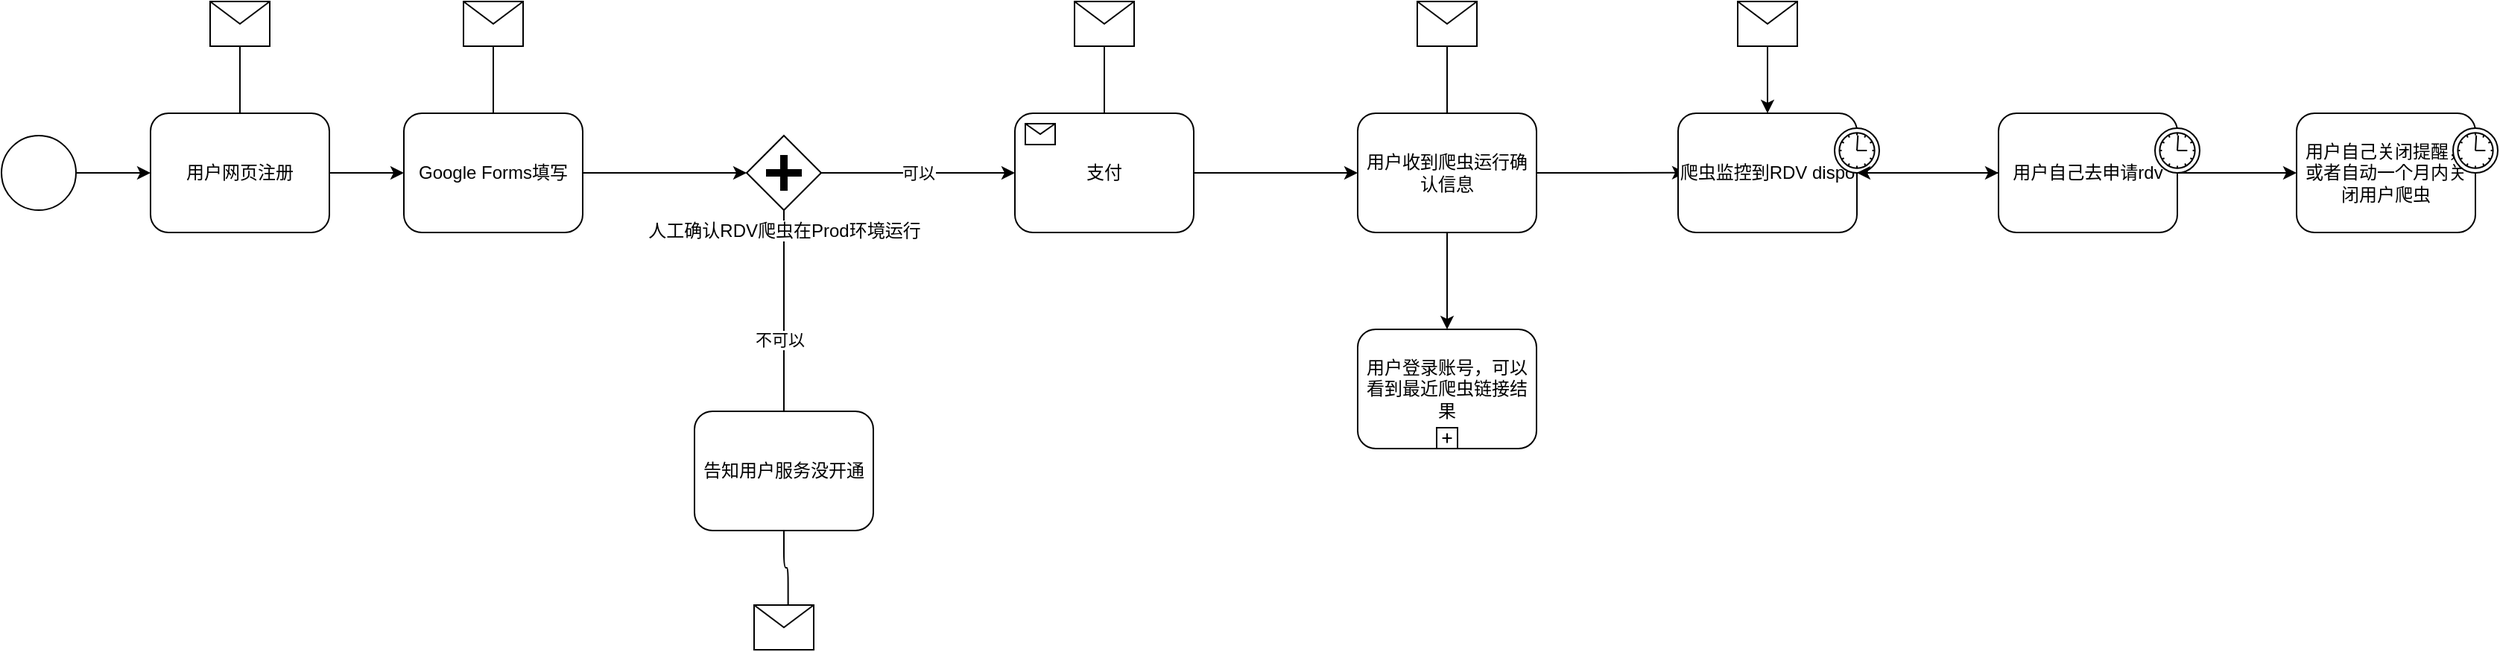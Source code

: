 <mxfile version="13.6.6" type="github">
  <diagram name="Page-1" id="2a216829-ef6e-dabb-86c1-c78162f3ba2b">
    <mxGraphModel dx="2076" dy="1096" grid="1" gridSize="10" guides="1" tooltips="1" connect="1" arrows="1" fold="1" page="1" pageScale="1" pageWidth="850" pageHeight="1100" background="#ffffff" math="0" shadow="0">
      <root>
        <mxCell id="0" />
        <mxCell id="1" parent="0" />
        <mxCell id="7a84cebc1def654-1" value="" style="shape=mxgraph.bpmn.shape;html=1;verticalLabelPosition=bottom;labelBackgroundColor=#ffffff;verticalAlign=top;perimeter=ellipsePerimeter;outline=standard;symbol=general;" parent="1" vertex="1">
          <mxGeometry x="260" y="265" width="50" height="50" as="geometry" />
        </mxCell>
        <mxCell id="7a84cebc1def654-2" value="用户网页注册" style="shape=ext;rounded=1;html=1;whiteSpace=wrap;" parent="1" vertex="1">
          <mxGeometry x="360" y="250" width="120" height="80" as="geometry" />
        </mxCell>
        <mxCell id="7a84cebc1def654-3" value="Google Forms填写" style="shape=ext;rounded=1;html=1;whiteSpace=wrap;" parent="1" vertex="1">
          <mxGeometry x="530" y="250" width="120" height="80" as="geometry" />
        </mxCell>
        <mxCell id="7a84cebc1def654-4" value="" style="shape=message;whiteSpace=wrap;html=1;" parent="1" vertex="1">
          <mxGeometry x="400" y="175" width="40" height="30" as="geometry" />
        </mxCell>
        <mxCell id="7a84cebc1def654-5" value="" style="shape=message;whiteSpace=wrap;html=1;" parent="1" vertex="1">
          <mxGeometry x="570" y="175" width="40" height="30" as="geometry" />
        </mxCell>
        <mxCell id="IsLOzm8ckDeH0rPqSsLd-9" style="edgeStyle=orthogonalEdgeStyle;rounded=0;orthogonalLoop=1;jettySize=auto;html=1;exitX=1;exitY=0.5;exitDx=0;exitDy=0;" edge="1" parent="1" source="7a84cebc1def654-12">
          <mxGeometry relative="1" as="geometry">
            <mxPoint x="1390" y="289.857" as="targetPoint" />
          </mxGeometry>
        </mxCell>
        <mxCell id="IsLOzm8ckDeH0rPqSsLd-12" style="edgeStyle=orthogonalEdgeStyle;rounded=0;orthogonalLoop=1;jettySize=auto;html=1;" edge="1" parent="1" source="7a84cebc1def654-12" target="IsLOzm8ckDeH0rPqSsLd-10">
          <mxGeometry relative="1" as="geometry" />
        </mxCell>
        <mxCell id="7a84cebc1def654-12" value="用户收到爬虫运行确认信息" style="html=1;whiteSpace=wrap;rounded=1;" parent="1" vertex="1">
          <mxGeometry x="1170" y="250" width="120" height="80" as="geometry" />
        </mxCell>
        <mxCell id="IsLOzm8ckDeH0rPqSsLd-41" style="edgeStyle=orthogonalEdgeStyle;rounded=1;orthogonalLoop=1;jettySize=auto;html=1;exitX=1;exitY=0.5;exitDx=0;exitDy=0;entryX=0;entryY=0.5;entryDx=0;entryDy=0;" edge="1" parent="1" source="7a84cebc1def654-14" target="7a84cebc1def654-12">
          <mxGeometry relative="1" as="geometry" />
        </mxCell>
        <mxCell id="7a84cebc1def654-14" value="支付" style="html=1;whiteSpace=wrap;rounded=1;" parent="1" vertex="1">
          <mxGeometry x="940" y="250" width="120" height="80" as="geometry" />
        </mxCell>
        <mxCell id="7a84cebc1def654-15" value="" style="html=1;shape=message;" parent="7a84cebc1def654-14" vertex="1">
          <mxGeometry width="20" height="14" relative="1" as="geometry">
            <mxPoint x="7" y="7" as="offset" />
          </mxGeometry>
        </mxCell>
        <mxCell id="7a84cebc1def654-27" value="" style="shape=message;whiteSpace=wrap;html=1;" parent="1" vertex="1">
          <mxGeometry x="980" y="175" width="40" height="30" as="geometry" />
        </mxCell>
        <mxCell id="7a84cebc1def654-28" value="" style="shape=message;whiteSpace=wrap;html=1;" parent="1" vertex="1">
          <mxGeometry x="1210" y="175" width="40" height="30" as="geometry" />
        </mxCell>
        <mxCell id="7a84cebc1def654-36" style="edgeStyle=orthogonalEdgeStyle;rounded=0;html=1;jettySize=auto;orthogonalLoop=1;" parent="1" source="7a84cebc1def654-1" target="7a84cebc1def654-2" edge="1">
          <mxGeometry relative="1" as="geometry" />
        </mxCell>
        <mxCell id="7a84cebc1def654-37" style="edgeStyle=orthogonalEdgeStyle;rounded=0;html=1;jettySize=auto;orthogonalLoop=1;endArrow=none;endFill=0;" parent="1" source="7a84cebc1def654-4" target="7a84cebc1def654-2" edge="1">
          <mxGeometry relative="1" as="geometry" />
        </mxCell>
        <mxCell id="7a84cebc1def654-38" style="edgeStyle=orthogonalEdgeStyle;rounded=0;html=1;jettySize=auto;orthogonalLoop=1;endArrow=none;endFill=0;" parent="1" source="7a84cebc1def654-5" target="7a84cebc1def654-3" edge="1">
          <mxGeometry relative="1" as="geometry" />
        </mxCell>
        <mxCell id="7a84cebc1def654-39" style="edgeStyle=orthogonalEdgeStyle;rounded=0;html=1;jettySize=auto;orthogonalLoop=1;" parent="1" source="7a84cebc1def654-2" target="7a84cebc1def654-3" edge="1">
          <mxGeometry relative="1" as="geometry" />
        </mxCell>
        <mxCell id="7a84cebc1def654-41" style="edgeStyle=orthogonalEdgeStyle;rounded=0;html=1;jettySize=auto;orthogonalLoop=1;endArrow=none;endFill=0;" parent="1" source="7a84cebc1def654-27" target="7a84cebc1def654-14" edge="1">
          <mxGeometry relative="1" as="geometry" />
        </mxCell>
        <mxCell id="7a84cebc1def654-42" style="edgeStyle=orthogonalEdgeStyle;rounded=0;html=1;jettySize=auto;orthogonalLoop=1;endArrow=none;endFill=0;" parent="1" source="7a84cebc1def654-28" target="7a84cebc1def654-12" edge="1">
          <mxGeometry relative="1" as="geometry" />
        </mxCell>
        <mxCell id="IsLOzm8ckDeH0rPqSsLd-10" value="用户登录账号，可以看到最近爬虫链接结果" style="html=1;whiteSpace=wrap;rounded=1;" vertex="1" parent="1">
          <mxGeometry x="1170" y="395" width="120" height="80" as="geometry" />
        </mxCell>
        <mxCell id="IsLOzm8ckDeH0rPqSsLd-11" value="" style="html=1;shape=plus;" vertex="1" parent="IsLOzm8ckDeH0rPqSsLd-10">
          <mxGeometry x="0.5" y="1" width="14" height="14" relative="1" as="geometry">
            <mxPoint x="-7" y="-14" as="offset" />
          </mxGeometry>
        </mxCell>
        <mxCell id="IsLOzm8ckDeH0rPqSsLd-23" style="edgeStyle=orthogonalEdgeStyle;rounded=0;orthogonalLoop=1;jettySize=auto;html=1;entryX=0;entryY=0.5;entryDx=0;entryDy=0;" edge="1" parent="1" source="IsLOzm8ckDeH0rPqSsLd-13" target="IsLOzm8ckDeH0rPqSsLd-21">
          <mxGeometry relative="1" as="geometry" />
        </mxCell>
        <mxCell id="IsLOzm8ckDeH0rPqSsLd-13" value="爬虫监控到RDV dispo" style="html=1;whiteSpace=wrap;rounded=1;" vertex="1" parent="1">
          <mxGeometry x="1385" y="250" width="120" height="80" as="geometry" />
        </mxCell>
        <mxCell id="IsLOzm8ckDeH0rPqSsLd-14" value="" style="shape=mxgraph.bpmn.timer_start;perimeter=ellipsePerimeter;html=1;labelPosition=right;labelBackgroundColor=#ffffff;align=left;" vertex="1" parent="IsLOzm8ckDeH0rPqSsLd-13">
          <mxGeometry x="1" width="30" height="30" relative="1" as="geometry">
            <mxPoint x="-15" y="10" as="offset" />
          </mxGeometry>
        </mxCell>
        <mxCell id="IsLOzm8ckDeH0rPqSsLd-20" style="edgeStyle=orthogonalEdgeStyle;rounded=0;orthogonalLoop=1;jettySize=auto;html=1;exitX=0.5;exitY=1;exitDx=0;exitDy=0;" edge="1" parent="1" source="IsLOzm8ckDeH0rPqSsLd-17" target="IsLOzm8ckDeH0rPqSsLd-13">
          <mxGeometry relative="1" as="geometry" />
        </mxCell>
        <mxCell id="IsLOzm8ckDeH0rPqSsLd-17" value="" style="shape=message;whiteSpace=wrap;html=1;" vertex="1" parent="1">
          <mxGeometry x="1425" y="175" width="40" height="30" as="geometry" />
        </mxCell>
        <mxCell id="IsLOzm8ckDeH0rPqSsLd-24" value="" style="edgeStyle=orthogonalEdgeStyle;rounded=0;orthogonalLoop=1;jettySize=auto;html=1;" edge="1" parent="1" source="IsLOzm8ckDeH0rPqSsLd-21" target="IsLOzm8ckDeH0rPqSsLd-13">
          <mxGeometry relative="1" as="geometry" />
        </mxCell>
        <mxCell id="IsLOzm8ckDeH0rPqSsLd-27" style="edgeStyle=orthogonalEdgeStyle;rounded=0;orthogonalLoop=1;jettySize=auto;html=1;entryX=0;entryY=0.5;entryDx=0;entryDy=0;" edge="1" parent="1" source="IsLOzm8ckDeH0rPqSsLd-21" target="IsLOzm8ckDeH0rPqSsLd-25">
          <mxGeometry relative="1" as="geometry" />
        </mxCell>
        <mxCell id="IsLOzm8ckDeH0rPqSsLd-21" value="用户自己去申请rdv" style="html=1;whiteSpace=wrap;rounded=1;" vertex="1" parent="1">
          <mxGeometry x="1600" y="250" width="120" height="80" as="geometry" />
        </mxCell>
        <mxCell id="IsLOzm8ckDeH0rPqSsLd-22" value="" style="shape=mxgraph.bpmn.timer_start;perimeter=ellipsePerimeter;html=1;labelPosition=right;labelBackgroundColor=#ffffff;align=left;" vertex="1" parent="IsLOzm8ckDeH0rPqSsLd-21">
          <mxGeometry x="1" width="30" height="30" relative="1" as="geometry">
            <mxPoint x="-15" y="10" as="offset" />
          </mxGeometry>
        </mxCell>
        <mxCell id="IsLOzm8ckDeH0rPqSsLd-25" value="用户自己关闭提醒，或者自动一个月内关闭用户爬虫" style="html=1;whiteSpace=wrap;rounded=1;" vertex="1" parent="1">
          <mxGeometry x="1800" y="250" width="120" height="80" as="geometry" />
        </mxCell>
        <mxCell id="IsLOzm8ckDeH0rPqSsLd-26" value="" style="shape=mxgraph.bpmn.timer_start;perimeter=ellipsePerimeter;html=1;labelPosition=right;labelBackgroundColor=#ffffff;align=left;" vertex="1" parent="IsLOzm8ckDeH0rPqSsLd-25">
          <mxGeometry x="1" width="30" height="30" relative="1" as="geometry">
            <mxPoint x="-15" y="10" as="offset" />
          </mxGeometry>
        </mxCell>
        <mxCell id="IsLOzm8ckDeH0rPqSsLd-30" style="edgeStyle=orthogonalEdgeStyle;rounded=0;orthogonalLoop=1;jettySize=auto;html=1;exitX=1;exitY=0.5;exitDx=0;exitDy=0;" edge="1" parent="1" target="IsLOzm8ckDeH0rPqSsLd-34" source="7a84cebc1def654-3">
          <mxGeometry relative="1" as="geometry">
            <mxPoint x="660" y="290" as="sourcePoint" />
          </mxGeometry>
        </mxCell>
        <mxCell id="IsLOzm8ckDeH0rPqSsLd-31" value="可以" style="edgeStyle=orthogonalEdgeStyle;rounded=0;orthogonalLoop=1;jettySize=auto;html=1;entryX=0;entryY=0.5;entryDx=0;entryDy=0;" edge="1" parent="1" source="IsLOzm8ckDeH0rPqSsLd-34" target="7a84cebc1def654-14">
          <mxGeometry relative="1" as="geometry">
            <mxPoint x="930" y="290" as="targetPoint" />
          </mxGeometry>
        </mxCell>
        <mxCell id="IsLOzm8ckDeH0rPqSsLd-32" style="edgeStyle=orthogonalEdgeStyle;rounded=0;orthogonalLoop=1;jettySize=auto;html=1;" edge="1" parent="1" source="IsLOzm8ckDeH0rPqSsLd-34">
          <mxGeometry relative="1" as="geometry">
            <mxPoint x="785" y="530" as="targetPoint" />
          </mxGeometry>
        </mxCell>
        <mxCell id="IsLOzm8ckDeH0rPqSsLd-33" value="不可以" style="edgeLabel;html=1;align=center;verticalAlign=middle;resizable=0;points=[];" vertex="1" connectable="0" parent="IsLOzm8ckDeH0rPqSsLd-32">
          <mxGeometry x="-0.194" y="-3" relative="1" as="geometry">
            <mxPoint as="offset" />
          </mxGeometry>
        </mxCell>
        <mxCell id="IsLOzm8ckDeH0rPqSsLd-34" value="人工确认RDV爬虫在Prod环境运行" style="shape=mxgraph.bpmn.shape;html=1;verticalLabelPosition=bottom;labelBackgroundColor=#ffffff;verticalAlign=top;perimeter=rhombusPerimeter;background=gateway;outline=none;symbol=parallelGw;" vertex="1" parent="1">
          <mxGeometry x="760" y="265" width="50" height="50" as="geometry" />
        </mxCell>
        <mxCell id="IsLOzm8ckDeH0rPqSsLd-39" style="edgeStyle=orthogonalEdgeStyle;rounded=1;orthogonalLoop=1;jettySize=auto;html=1;entryX=0.571;entryY=0.405;entryDx=0;entryDy=0;entryPerimeter=0;" edge="1" parent="1" source="IsLOzm8ckDeH0rPqSsLd-37" target="IsLOzm8ckDeH0rPqSsLd-38">
          <mxGeometry relative="1" as="geometry" />
        </mxCell>
        <mxCell id="IsLOzm8ckDeH0rPqSsLd-37" value="告知用户服务没开通" style="shape=ext;rounded=1;html=1;whiteSpace=wrap;" vertex="1" parent="1">
          <mxGeometry x="725" y="450" width="120" height="80" as="geometry" />
        </mxCell>
        <mxCell id="IsLOzm8ckDeH0rPqSsLd-38" value="" style="shape=message;whiteSpace=wrap;html=1;" vertex="1" parent="1">
          <mxGeometry x="765" y="580" width="40" height="30" as="geometry" />
        </mxCell>
      </root>
    </mxGraphModel>
  </diagram>
</mxfile>
